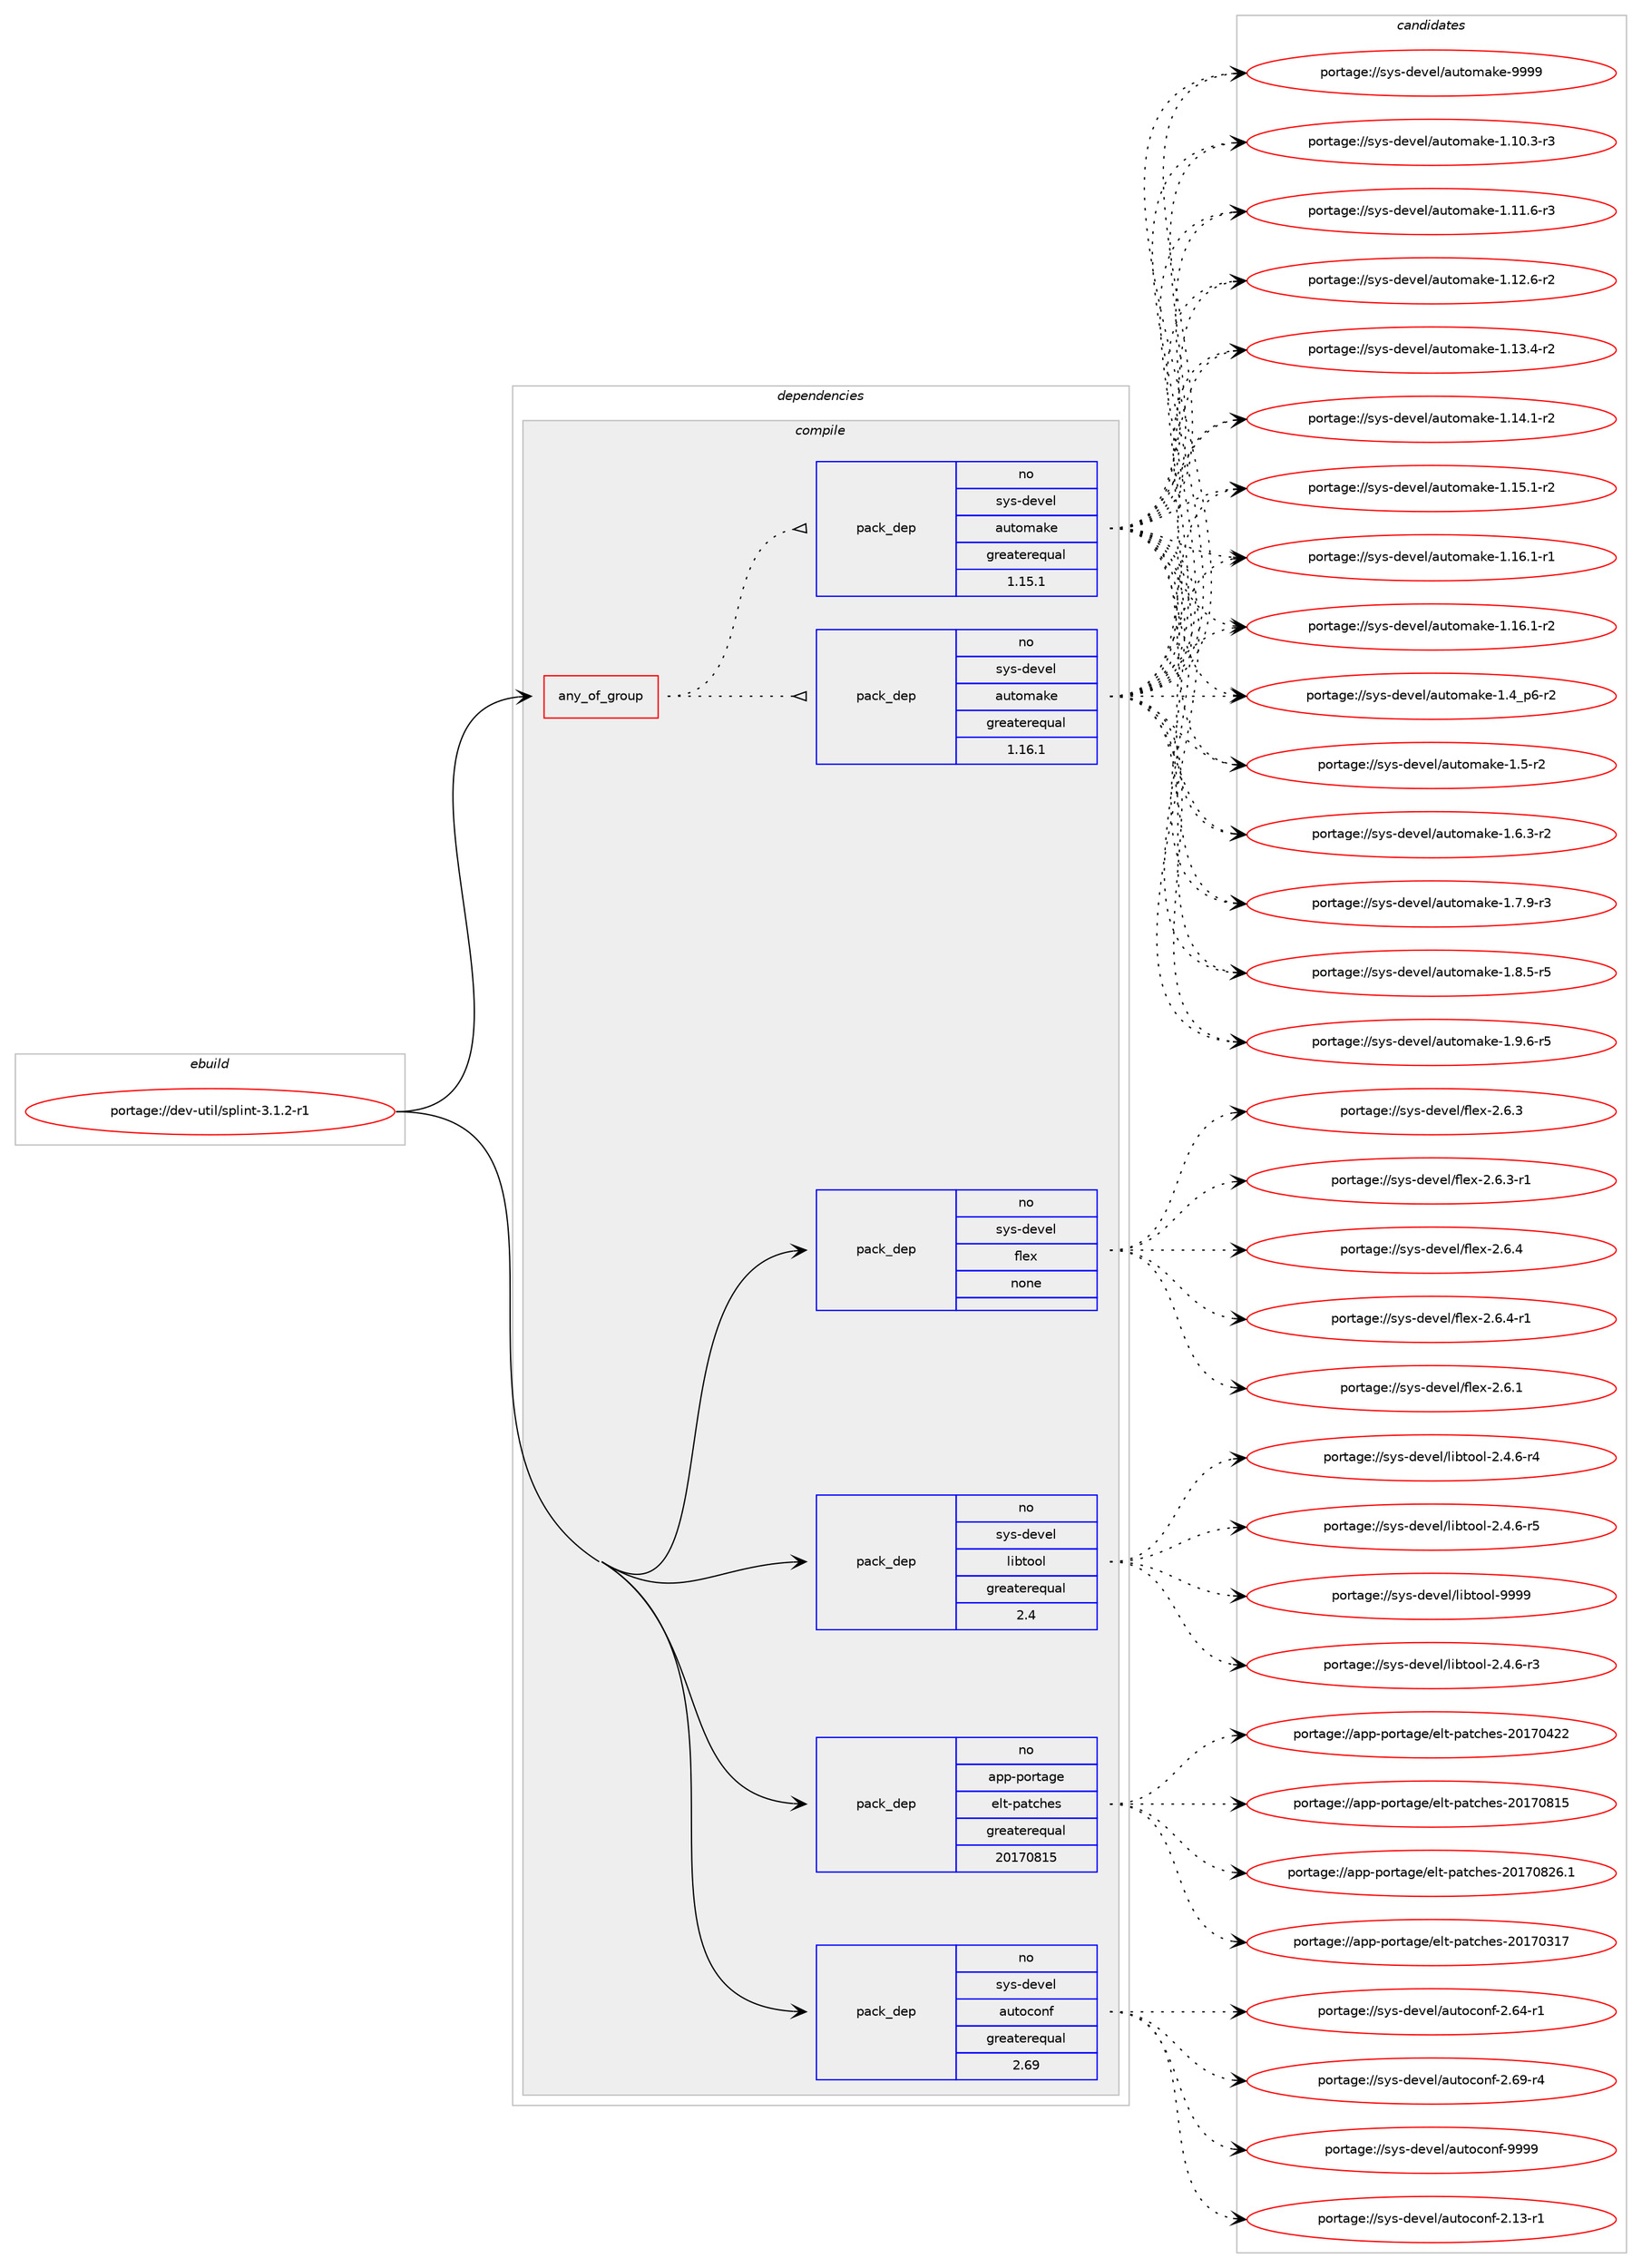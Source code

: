 digraph prolog {

# *************
# Graph options
# *************

newrank=true;
concentrate=true;
compound=true;
graph [rankdir=LR,fontname=Helvetica,fontsize=10,ranksep=1.5];#, ranksep=2.5, nodesep=0.2];
edge  [arrowhead=vee];
node  [fontname=Helvetica,fontsize=10];

# **********
# The ebuild
# **********

subgraph cluster_leftcol {
color=gray;
rank=same;
label=<<i>ebuild</i>>;
id [label="portage://dev-util/splint-3.1.2-r1", color=red, width=4, href="../dev-util/splint-3.1.2-r1.svg"];
}

# ****************
# The dependencies
# ****************

subgraph cluster_midcol {
color=gray;
label=<<i>dependencies</i>>;
subgraph cluster_compile {
fillcolor="#eeeeee";
style=filled;
label=<<i>compile</i>>;
subgraph any3632 {
dependency265446 [label=<<TABLE BORDER="0" CELLBORDER="1" CELLSPACING="0" CELLPADDING="4"><TR><TD CELLPADDING="10">any_of_group</TD></TR></TABLE>>, shape=none, color=red];subgraph pack189902 {
dependency265447 [label=<<TABLE BORDER="0" CELLBORDER="1" CELLSPACING="0" CELLPADDING="4" WIDTH="220"><TR><TD ROWSPAN="6" CELLPADDING="30">pack_dep</TD></TR><TR><TD WIDTH="110">no</TD></TR><TR><TD>sys-devel</TD></TR><TR><TD>automake</TD></TR><TR><TD>greaterequal</TD></TR><TR><TD>1.16.1</TD></TR></TABLE>>, shape=none, color=blue];
}
dependency265446:e -> dependency265447:w [weight=20,style="dotted",arrowhead="oinv"];
subgraph pack189903 {
dependency265448 [label=<<TABLE BORDER="0" CELLBORDER="1" CELLSPACING="0" CELLPADDING="4" WIDTH="220"><TR><TD ROWSPAN="6" CELLPADDING="30">pack_dep</TD></TR><TR><TD WIDTH="110">no</TD></TR><TR><TD>sys-devel</TD></TR><TR><TD>automake</TD></TR><TR><TD>greaterequal</TD></TR><TR><TD>1.15.1</TD></TR></TABLE>>, shape=none, color=blue];
}
dependency265446:e -> dependency265448:w [weight=20,style="dotted",arrowhead="oinv"];
}
id:e -> dependency265446:w [weight=20,style="solid",arrowhead="vee"];
subgraph pack189904 {
dependency265449 [label=<<TABLE BORDER="0" CELLBORDER="1" CELLSPACING="0" CELLPADDING="4" WIDTH="220"><TR><TD ROWSPAN="6" CELLPADDING="30">pack_dep</TD></TR><TR><TD WIDTH="110">no</TD></TR><TR><TD>app-portage</TD></TR><TR><TD>elt-patches</TD></TR><TR><TD>greaterequal</TD></TR><TR><TD>20170815</TD></TR></TABLE>>, shape=none, color=blue];
}
id:e -> dependency265449:w [weight=20,style="solid",arrowhead="vee"];
subgraph pack189905 {
dependency265450 [label=<<TABLE BORDER="0" CELLBORDER="1" CELLSPACING="0" CELLPADDING="4" WIDTH="220"><TR><TD ROWSPAN="6" CELLPADDING="30">pack_dep</TD></TR><TR><TD WIDTH="110">no</TD></TR><TR><TD>sys-devel</TD></TR><TR><TD>autoconf</TD></TR><TR><TD>greaterequal</TD></TR><TR><TD>2.69</TD></TR></TABLE>>, shape=none, color=blue];
}
id:e -> dependency265450:w [weight=20,style="solid",arrowhead="vee"];
subgraph pack189906 {
dependency265451 [label=<<TABLE BORDER="0" CELLBORDER="1" CELLSPACING="0" CELLPADDING="4" WIDTH="220"><TR><TD ROWSPAN="6" CELLPADDING="30">pack_dep</TD></TR><TR><TD WIDTH="110">no</TD></TR><TR><TD>sys-devel</TD></TR><TR><TD>flex</TD></TR><TR><TD>none</TD></TR><TR><TD></TD></TR></TABLE>>, shape=none, color=blue];
}
id:e -> dependency265451:w [weight=20,style="solid",arrowhead="vee"];
subgraph pack189907 {
dependency265452 [label=<<TABLE BORDER="0" CELLBORDER="1" CELLSPACING="0" CELLPADDING="4" WIDTH="220"><TR><TD ROWSPAN="6" CELLPADDING="30">pack_dep</TD></TR><TR><TD WIDTH="110">no</TD></TR><TR><TD>sys-devel</TD></TR><TR><TD>libtool</TD></TR><TR><TD>greaterequal</TD></TR><TR><TD>2.4</TD></TR></TABLE>>, shape=none, color=blue];
}
id:e -> dependency265452:w [weight=20,style="solid",arrowhead="vee"];
}
subgraph cluster_compileandrun {
fillcolor="#eeeeee";
style=filled;
label=<<i>compile and run</i>>;
}
subgraph cluster_run {
fillcolor="#eeeeee";
style=filled;
label=<<i>run</i>>;
}
}

# **************
# The candidates
# **************

subgraph cluster_choices {
rank=same;
color=gray;
label=<<i>candidates</i>>;

subgraph choice189902 {
color=black;
nodesep=1;
choiceportage11512111545100101118101108479711711611110997107101454946494846514511451 [label="portage://sys-devel/automake-1.10.3-r3", color=red, width=4,href="../sys-devel/automake-1.10.3-r3.svg"];
choiceportage11512111545100101118101108479711711611110997107101454946494946544511451 [label="portage://sys-devel/automake-1.11.6-r3", color=red, width=4,href="../sys-devel/automake-1.11.6-r3.svg"];
choiceportage11512111545100101118101108479711711611110997107101454946495046544511450 [label="portage://sys-devel/automake-1.12.6-r2", color=red, width=4,href="../sys-devel/automake-1.12.6-r2.svg"];
choiceportage11512111545100101118101108479711711611110997107101454946495146524511450 [label="portage://sys-devel/automake-1.13.4-r2", color=red, width=4,href="../sys-devel/automake-1.13.4-r2.svg"];
choiceportage11512111545100101118101108479711711611110997107101454946495246494511450 [label="portage://sys-devel/automake-1.14.1-r2", color=red, width=4,href="../sys-devel/automake-1.14.1-r2.svg"];
choiceportage11512111545100101118101108479711711611110997107101454946495346494511450 [label="portage://sys-devel/automake-1.15.1-r2", color=red, width=4,href="../sys-devel/automake-1.15.1-r2.svg"];
choiceportage11512111545100101118101108479711711611110997107101454946495446494511449 [label="portage://sys-devel/automake-1.16.1-r1", color=red, width=4,href="../sys-devel/automake-1.16.1-r1.svg"];
choiceportage11512111545100101118101108479711711611110997107101454946495446494511450 [label="portage://sys-devel/automake-1.16.1-r2", color=red, width=4,href="../sys-devel/automake-1.16.1-r2.svg"];
choiceportage115121115451001011181011084797117116111109971071014549465295112544511450 [label="portage://sys-devel/automake-1.4_p6-r2", color=red, width=4,href="../sys-devel/automake-1.4_p6-r2.svg"];
choiceportage11512111545100101118101108479711711611110997107101454946534511450 [label="portage://sys-devel/automake-1.5-r2", color=red, width=4,href="../sys-devel/automake-1.5-r2.svg"];
choiceportage115121115451001011181011084797117116111109971071014549465446514511450 [label="portage://sys-devel/automake-1.6.3-r2", color=red, width=4,href="../sys-devel/automake-1.6.3-r2.svg"];
choiceportage115121115451001011181011084797117116111109971071014549465546574511451 [label="portage://sys-devel/automake-1.7.9-r3", color=red, width=4,href="../sys-devel/automake-1.7.9-r3.svg"];
choiceportage115121115451001011181011084797117116111109971071014549465646534511453 [label="portage://sys-devel/automake-1.8.5-r5", color=red, width=4,href="../sys-devel/automake-1.8.5-r5.svg"];
choiceportage115121115451001011181011084797117116111109971071014549465746544511453 [label="portage://sys-devel/automake-1.9.6-r5", color=red, width=4,href="../sys-devel/automake-1.9.6-r5.svg"];
choiceportage115121115451001011181011084797117116111109971071014557575757 [label="portage://sys-devel/automake-9999", color=red, width=4,href="../sys-devel/automake-9999.svg"];
dependency265447:e -> choiceportage11512111545100101118101108479711711611110997107101454946494846514511451:w [style=dotted,weight="100"];
dependency265447:e -> choiceportage11512111545100101118101108479711711611110997107101454946494946544511451:w [style=dotted,weight="100"];
dependency265447:e -> choiceportage11512111545100101118101108479711711611110997107101454946495046544511450:w [style=dotted,weight="100"];
dependency265447:e -> choiceportage11512111545100101118101108479711711611110997107101454946495146524511450:w [style=dotted,weight="100"];
dependency265447:e -> choiceportage11512111545100101118101108479711711611110997107101454946495246494511450:w [style=dotted,weight="100"];
dependency265447:e -> choiceportage11512111545100101118101108479711711611110997107101454946495346494511450:w [style=dotted,weight="100"];
dependency265447:e -> choiceportage11512111545100101118101108479711711611110997107101454946495446494511449:w [style=dotted,weight="100"];
dependency265447:e -> choiceportage11512111545100101118101108479711711611110997107101454946495446494511450:w [style=dotted,weight="100"];
dependency265447:e -> choiceportage115121115451001011181011084797117116111109971071014549465295112544511450:w [style=dotted,weight="100"];
dependency265447:e -> choiceportage11512111545100101118101108479711711611110997107101454946534511450:w [style=dotted,weight="100"];
dependency265447:e -> choiceportage115121115451001011181011084797117116111109971071014549465446514511450:w [style=dotted,weight="100"];
dependency265447:e -> choiceportage115121115451001011181011084797117116111109971071014549465546574511451:w [style=dotted,weight="100"];
dependency265447:e -> choiceportage115121115451001011181011084797117116111109971071014549465646534511453:w [style=dotted,weight="100"];
dependency265447:e -> choiceportage115121115451001011181011084797117116111109971071014549465746544511453:w [style=dotted,weight="100"];
dependency265447:e -> choiceportage115121115451001011181011084797117116111109971071014557575757:w [style=dotted,weight="100"];
}
subgraph choice189903 {
color=black;
nodesep=1;
choiceportage11512111545100101118101108479711711611110997107101454946494846514511451 [label="portage://sys-devel/automake-1.10.3-r3", color=red, width=4,href="../sys-devel/automake-1.10.3-r3.svg"];
choiceportage11512111545100101118101108479711711611110997107101454946494946544511451 [label="portage://sys-devel/automake-1.11.6-r3", color=red, width=4,href="../sys-devel/automake-1.11.6-r3.svg"];
choiceportage11512111545100101118101108479711711611110997107101454946495046544511450 [label="portage://sys-devel/automake-1.12.6-r2", color=red, width=4,href="../sys-devel/automake-1.12.6-r2.svg"];
choiceportage11512111545100101118101108479711711611110997107101454946495146524511450 [label="portage://sys-devel/automake-1.13.4-r2", color=red, width=4,href="../sys-devel/automake-1.13.4-r2.svg"];
choiceportage11512111545100101118101108479711711611110997107101454946495246494511450 [label="portage://sys-devel/automake-1.14.1-r2", color=red, width=4,href="../sys-devel/automake-1.14.1-r2.svg"];
choiceportage11512111545100101118101108479711711611110997107101454946495346494511450 [label="portage://sys-devel/automake-1.15.1-r2", color=red, width=4,href="../sys-devel/automake-1.15.1-r2.svg"];
choiceportage11512111545100101118101108479711711611110997107101454946495446494511449 [label="portage://sys-devel/automake-1.16.1-r1", color=red, width=4,href="../sys-devel/automake-1.16.1-r1.svg"];
choiceportage11512111545100101118101108479711711611110997107101454946495446494511450 [label="portage://sys-devel/automake-1.16.1-r2", color=red, width=4,href="../sys-devel/automake-1.16.1-r2.svg"];
choiceportage115121115451001011181011084797117116111109971071014549465295112544511450 [label="portage://sys-devel/automake-1.4_p6-r2", color=red, width=4,href="../sys-devel/automake-1.4_p6-r2.svg"];
choiceportage11512111545100101118101108479711711611110997107101454946534511450 [label="portage://sys-devel/automake-1.5-r2", color=red, width=4,href="../sys-devel/automake-1.5-r2.svg"];
choiceportage115121115451001011181011084797117116111109971071014549465446514511450 [label="portage://sys-devel/automake-1.6.3-r2", color=red, width=4,href="../sys-devel/automake-1.6.3-r2.svg"];
choiceportage115121115451001011181011084797117116111109971071014549465546574511451 [label="portage://sys-devel/automake-1.7.9-r3", color=red, width=4,href="../sys-devel/automake-1.7.9-r3.svg"];
choiceportage115121115451001011181011084797117116111109971071014549465646534511453 [label="portage://sys-devel/automake-1.8.5-r5", color=red, width=4,href="../sys-devel/automake-1.8.5-r5.svg"];
choiceportage115121115451001011181011084797117116111109971071014549465746544511453 [label="portage://sys-devel/automake-1.9.6-r5", color=red, width=4,href="../sys-devel/automake-1.9.6-r5.svg"];
choiceportage115121115451001011181011084797117116111109971071014557575757 [label="portage://sys-devel/automake-9999", color=red, width=4,href="../sys-devel/automake-9999.svg"];
dependency265448:e -> choiceportage11512111545100101118101108479711711611110997107101454946494846514511451:w [style=dotted,weight="100"];
dependency265448:e -> choiceportage11512111545100101118101108479711711611110997107101454946494946544511451:w [style=dotted,weight="100"];
dependency265448:e -> choiceportage11512111545100101118101108479711711611110997107101454946495046544511450:w [style=dotted,weight="100"];
dependency265448:e -> choiceportage11512111545100101118101108479711711611110997107101454946495146524511450:w [style=dotted,weight="100"];
dependency265448:e -> choiceportage11512111545100101118101108479711711611110997107101454946495246494511450:w [style=dotted,weight="100"];
dependency265448:e -> choiceportage11512111545100101118101108479711711611110997107101454946495346494511450:w [style=dotted,weight="100"];
dependency265448:e -> choiceportage11512111545100101118101108479711711611110997107101454946495446494511449:w [style=dotted,weight="100"];
dependency265448:e -> choiceportage11512111545100101118101108479711711611110997107101454946495446494511450:w [style=dotted,weight="100"];
dependency265448:e -> choiceportage115121115451001011181011084797117116111109971071014549465295112544511450:w [style=dotted,weight="100"];
dependency265448:e -> choiceportage11512111545100101118101108479711711611110997107101454946534511450:w [style=dotted,weight="100"];
dependency265448:e -> choiceportage115121115451001011181011084797117116111109971071014549465446514511450:w [style=dotted,weight="100"];
dependency265448:e -> choiceportage115121115451001011181011084797117116111109971071014549465546574511451:w [style=dotted,weight="100"];
dependency265448:e -> choiceportage115121115451001011181011084797117116111109971071014549465646534511453:w [style=dotted,weight="100"];
dependency265448:e -> choiceportage115121115451001011181011084797117116111109971071014549465746544511453:w [style=dotted,weight="100"];
dependency265448:e -> choiceportage115121115451001011181011084797117116111109971071014557575757:w [style=dotted,weight="100"];
}
subgraph choice189904 {
color=black;
nodesep=1;
choiceportage97112112451121111141169710310147101108116451129711699104101115455048495548514955 [label="portage://app-portage/elt-patches-20170317", color=red, width=4,href="../app-portage/elt-patches-20170317.svg"];
choiceportage97112112451121111141169710310147101108116451129711699104101115455048495548525050 [label="portage://app-portage/elt-patches-20170422", color=red, width=4,href="../app-portage/elt-patches-20170422.svg"];
choiceportage97112112451121111141169710310147101108116451129711699104101115455048495548564953 [label="portage://app-portage/elt-patches-20170815", color=red, width=4,href="../app-portage/elt-patches-20170815.svg"];
choiceportage971121124511211111411697103101471011081164511297116991041011154550484955485650544649 [label="portage://app-portage/elt-patches-20170826.1", color=red, width=4,href="../app-portage/elt-patches-20170826.1.svg"];
dependency265449:e -> choiceportage97112112451121111141169710310147101108116451129711699104101115455048495548514955:w [style=dotted,weight="100"];
dependency265449:e -> choiceportage97112112451121111141169710310147101108116451129711699104101115455048495548525050:w [style=dotted,weight="100"];
dependency265449:e -> choiceportage97112112451121111141169710310147101108116451129711699104101115455048495548564953:w [style=dotted,weight="100"];
dependency265449:e -> choiceportage971121124511211111411697103101471011081164511297116991041011154550484955485650544649:w [style=dotted,weight="100"];
}
subgraph choice189905 {
color=black;
nodesep=1;
choiceportage1151211154510010111810110847971171161119911111010245504649514511449 [label="portage://sys-devel/autoconf-2.13-r1", color=red, width=4,href="../sys-devel/autoconf-2.13-r1.svg"];
choiceportage1151211154510010111810110847971171161119911111010245504654524511449 [label="portage://sys-devel/autoconf-2.64-r1", color=red, width=4,href="../sys-devel/autoconf-2.64-r1.svg"];
choiceportage1151211154510010111810110847971171161119911111010245504654574511452 [label="portage://sys-devel/autoconf-2.69-r4", color=red, width=4,href="../sys-devel/autoconf-2.69-r4.svg"];
choiceportage115121115451001011181011084797117116111991111101024557575757 [label="portage://sys-devel/autoconf-9999", color=red, width=4,href="../sys-devel/autoconf-9999.svg"];
dependency265450:e -> choiceportage1151211154510010111810110847971171161119911111010245504649514511449:w [style=dotted,weight="100"];
dependency265450:e -> choiceportage1151211154510010111810110847971171161119911111010245504654524511449:w [style=dotted,weight="100"];
dependency265450:e -> choiceportage1151211154510010111810110847971171161119911111010245504654574511452:w [style=dotted,weight="100"];
dependency265450:e -> choiceportage115121115451001011181011084797117116111991111101024557575757:w [style=dotted,weight="100"];
}
subgraph choice189906 {
color=black;
nodesep=1;
choiceportage1151211154510010111810110847102108101120455046544649 [label="portage://sys-devel/flex-2.6.1", color=red, width=4,href="../sys-devel/flex-2.6.1.svg"];
choiceportage1151211154510010111810110847102108101120455046544651 [label="portage://sys-devel/flex-2.6.3", color=red, width=4,href="../sys-devel/flex-2.6.3.svg"];
choiceportage11512111545100101118101108471021081011204550465446514511449 [label="portage://sys-devel/flex-2.6.3-r1", color=red, width=4,href="../sys-devel/flex-2.6.3-r1.svg"];
choiceportage1151211154510010111810110847102108101120455046544652 [label="portage://sys-devel/flex-2.6.4", color=red, width=4,href="../sys-devel/flex-2.6.4.svg"];
choiceportage11512111545100101118101108471021081011204550465446524511449 [label="portage://sys-devel/flex-2.6.4-r1", color=red, width=4,href="../sys-devel/flex-2.6.4-r1.svg"];
dependency265451:e -> choiceportage1151211154510010111810110847102108101120455046544649:w [style=dotted,weight="100"];
dependency265451:e -> choiceportage1151211154510010111810110847102108101120455046544651:w [style=dotted,weight="100"];
dependency265451:e -> choiceportage11512111545100101118101108471021081011204550465446514511449:w [style=dotted,weight="100"];
dependency265451:e -> choiceportage1151211154510010111810110847102108101120455046544652:w [style=dotted,weight="100"];
dependency265451:e -> choiceportage11512111545100101118101108471021081011204550465446524511449:w [style=dotted,weight="100"];
}
subgraph choice189907 {
color=black;
nodesep=1;
choiceportage1151211154510010111810110847108105981161111111084550465246544511451 [label="portage://sys-devel/libtool-2.4.6-r3", color=red, width=4,href="../sys-devel/libtool-2.4.6-r3.svg"];
choiceportage1151211154510010111810110847108105981161111111084550465246544511452 [label="portage://sys-devel/libtool-2.4.6-r4", color=red, width=4,href="../sys-devel/libtool-2.4.6-r4.svg"];
choiceportage1151211154510010111810110847108105981161111111084550465246544511453 [label="portage://sys-devel/libtool-2.4.6-r5", color=red, width=4,href="../sys-devel/libtool-2.4.6-r5.svg"];
choiceportage1151211154510010111810110847108105981161111111084557575757 [label="portage://sys-devel/libtool-9999", color=red, width=4,href="../sys-devel/libtool-9999.svg"];
dependency265452:e -> choiceportage1151211154510010111810110847108105981161111111084550465246544511451:w [style=dotted,weight="100"];
dependency265452:e -> choiceportage1151211154510010111810110847108105981161111111084550465246544511452:w [style=dotted,weight="100"];
dependency265452:e -> choiceportage1151211154510010111810110847108105981161111111084550465246544511453:w [style=dotted,weight="100"];
dependency265452:e -> choiceportage1151211154510010111810110847108105981161111111084557575757:w [style=dotted,weight="100"];
}
}

}
